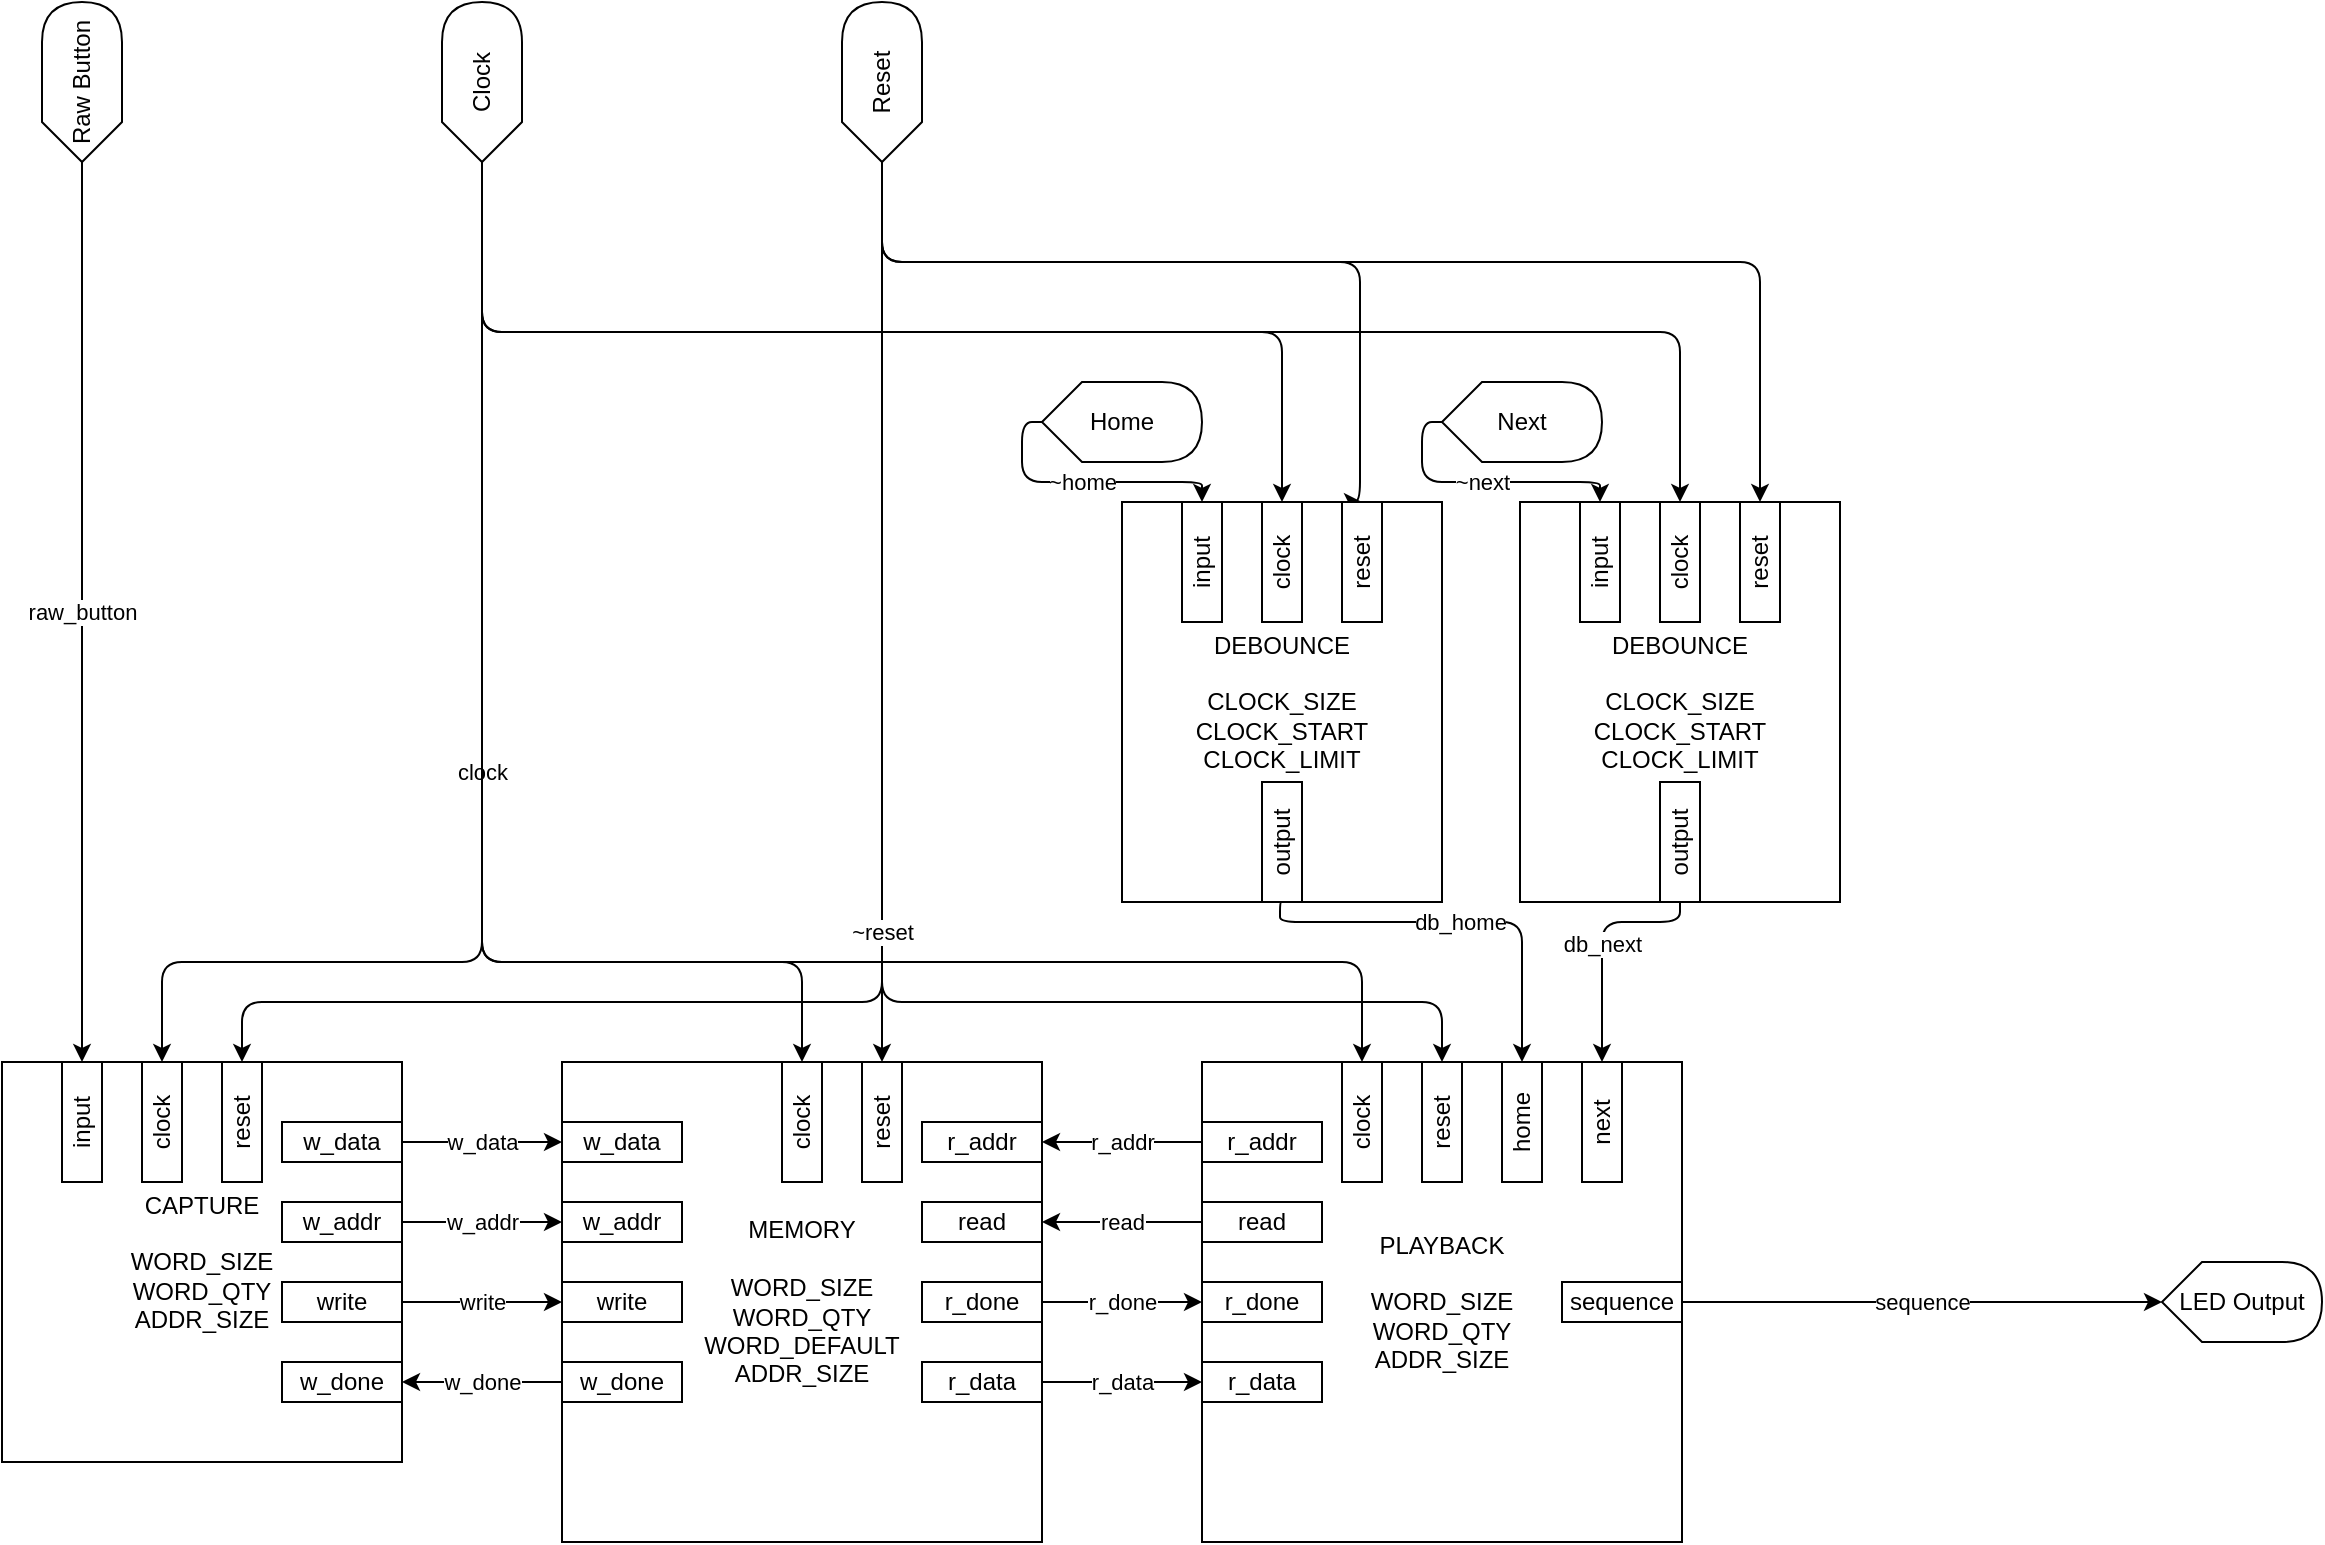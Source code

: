 <mxfile>
    <diagram id="GS0lisL1QosfMukyLwxi" name="Page-1">
        <mxGraphModel dx="1176" dy="787" grid="1" gridSize="10" guides="1" tooltips="1" connect="1" arrows="1" fold="1" page="0" pageScale="1" pageWidth="1400" pageHeight="850" math="0" shadow="0">
            <root>
                <mxCell id="0"/>
                <mxCell id="1" parent="0"/>
                <mxCell id="44" value="w_data" style="edgeStyle=none;html=1;exitX=1;exitY=0.5;exitDx=0;exitDy=0;entryX=0;entryY=0.5;entryDx=0;entryDy=0;" parent="1" source="13" target="26" edge="1">
                    <mxGeometry relative="1" as="geometry"/>
                </mxCell>
                <mxCell id="45" value="w_addr" style="edgeStyle=none;html=1;exitX=1;exitY=0.5;exitDx=0;exitDy=0;entryX=0;entryY=0.5;entryDx=0;entryDy=0;" parent="1" source="12" target="25" edge="1">
                    <mxGeometry relative="1" as="geometry"/>
                </mxCell>
                <mxCell id="46" value="write" style="edgeStyle=none;html=1;exitX=1;exitY=0.5;exitDx=0;exitDy=0;entryX=0;entryY=0.5;entryDx=0;entryDy=0;" parent="1" source="14" target="27" edge="1">
                    <mxGeometry relative="1" as="geometry"/>
                </mxCell>
                <mxCell id="47" value="w_done" style="edgeStyle=none;html=1;exitX=0;exitY=0.5;exitDx=0;exitDy=0;entryX=1;entryY=0.5;entryDx=0;entryDy=0;" parent="1" source="28" target="15" edge="1">
                    <mxGeometry relative="1" as="geometry"/>
                </mxCell>
                <mxCell id="48" value="r_addr" style="edgeStyle=none;html=1;exitX=0;exitY=0.5;exitDx=0;exitDy=0;entryX=1;entryY=0.5;entryDx=0;entryDy=0;" parent="1" source="7" target="21" edge="1">
                    <mxGeometry relative="1" as="geometry"/>
                </mxCell>
                <mxCell id="49" value="read" style="edgeStyle=none;html=1;exitX=0;exitY=0.5;exitDx=0;exitDy=0;entryX=1;entryY=0.5;entryDx=0;entryDy=0;" parent="1" source="9" target="23" edge="1">
                    <mxGeometry relative="1" as="geometry"/>
                </mxCell>
                <mxCell id="50" value="r_done" style="edgeStyle=none;html=1;exitX=1;exitY=0.5;exitDx=0;exitDy=0;entryX=0;entryY=0.5;entryDx=0;entryDy=0;" parent="1" source="24" target="10" edge="1">
                    <mxGeometry relative="1" as="geometry">
                        <mxPoint x="660" y="670" as="targetPoint"/>
                    </mxGeometry>
                </mxCell>
                <mxCell id="51" value="r_data" style="edgeStyle=none;html=1;exitX=1;exitY=0.5;exitDx=0;exitDy=0;entryX=0;entryY=0.5;entryDx=0;entryDy=0;" parent="1" source="22" target="8" edge="1">
                    <mxGeometry relative="1" as="geometry"/>
                </mxCell>
                <mxCell id="85" style="edgeStyle=orthogonalEdgeStyle;html=1;exitX=0;exitY=0.5;exitDx=0;exitDy=0;exitPerimeter=0;entryX=1;entryY=0.5;entryDx=0;entryDy=0;" parent="1" source="71" target="58" edge="1">
                    <mxGeometry relative="1" as="geometry">
                        <Array as="points">
                            <mxPoint x="520" y="530"/>
                            <mxPoint x="800" y="530"/>
                        </Array>
                    </mxGeometry>
                </mxCell>
                <mxCell id="87" style="edgeStyle=orthogonalEdgeStyle;html=1;exitX=0;exitY=0.5;exitDx=0;exitDy=0;exitPerimeter=0;entryX=1;entryY=0.5;entryDx=0;entryDy=0;" parent="1" source="71" target="17" edge="1">
                    <mxGeometry relative="1" as="geometry">
                        <Array as="points">
                            <mxPoint x="520" y="360"/>
                            <mxPoint x="520" y="360"/>
                        </Array>
                    </mxGeometry>
                </mxCell>
                <mxCell id="88" value="~reset" style="edgeStyle=orthogonalEdgeStyle;html=1;exitX=0;exitY=0.5;exitDx=0;exitDy=0;exitPerimeter=0;" parent="1" source="71" edge="1">
                    <mxGeometry relative="1" as="geometry">
                        <mxPoint x="200.0" y="560" as="targetPoint"/>
                        <Array as="points">
                            <mxPoint x="520" y="530"/>
                            <mxPoint x="200" y="530"/>
                        </Array>
                    </mxGeometry>
                </mxCell>
                <mxCell id="89" style="edgeStyle=orthogonalEdgeStyle;html=1;exitX=0;exitY=0.5;exitDx=0;exitDy=0;exitPerimeter=0;entryX=1;entryY=0.5;entryDx=0;entryDy=0;" parent="1" source="71" target="68" edge="1">
                    <mxGeometry relative="1" as="geometry">
                        <Array as="points">
                            <mxPoint x="520" y="160"/>
                            <mxPoint x="759" y="160"/>
                        </Array>
                    </mxGeometry>
                </mxCell>
                <mxCell id="90" style="edgeStyle=orthogonalEdgeStyle;html=1;exitX=0;exitY=0.5;exitDx=0;exitDy=0;exitPerimeter=0;entryX=1;entryY=0.5;entryDx=0;entryDy=0;" parent="1" source="71" target="54" edge="1">
                    <mxGeometry relative="1" as="geometry">
                        <Array as="points">
                            <mxPoint x="520" y="160"/>
                            <mxPoint x="959" y="160"/>
                        </Array>
                    </mxGeometry>
                </mxCell>
                <mxCell id="71" value="Reset" style="shape=display;whiteSpace=wrap;html=1;rotation=-90;" parent="1" vertex="1">
                    <mxGeometry x="480" y="50" width="80" height="40" as="geometry"/>
                </mxCell>
                <mxCell id="84" value="~home" style="edgeStyle=orthogonalEdgeStyle;html=1;exitX=0;exitY=0.5;exitDx=0;exitDy=0;exitPerimeter=0;entryX=1;entryY=0.5;entryDx=0;entryDy=0;" parent="1" source="78" target="69" edge="1">
                    <mxGeometry relative="1" as="geometry"/>
                </mxCell>
                <mxCell id="78" value="Home" style="shape=display;whiteSpace=wrap;html=1;rotation=0;" parent="1" vertex="1">
                    <mxGeometry x="600" y="220" width="80" height="40" as="geometry"/>
                </mxCell>
                <mxCell id="83" value="~next" style="edgeStyle=orthogonalEdgeStyle;html=1;exitX=0;exitY=0.5;exitDx=0;exitDy=0;exitPerimeter=0;entryX=1;entryY=0.5;entryDx=0;entryDy=0;" parent="1" source="79" target="55" edge="1">
                    <mxGeometry relative="1" as="geometry"/>
                </mxCell>
                <mxCell id="79" value="Next" style="shape=display;whiteSpace=wrap;html=1;rotation=0;" parent="1" vertex="1">
                    <mxGeometry x="800" y="220" width="80" height="40" as="geometry"/>
                </mxCell>
                <mxCell id="81" value="db_home" style="edgeStyle=orthogonalEdgeStyle;html=1;exitX=0;exitY=0.5;exitDx=0;exitDy=0;entryX=1;entryY=0.5;entryDx=0;entryDy=0;" parent="1" source="70" target="62" edge="1">
                    <mxGeometry relative="1" as="geometry">
                        <Array as="points">
                            <mxPoint x="719" y="480"/>
                            <mxPoint x="719" y="490"/>
                            <mxPoint x="840" y="490"/>
                        </Array>
                    </mxGeometry>
                </mxCell>
                <mxCell id="82" value="db_next" style="edgeStyle=orthogonalEdgeStyle;html=1;exitX=0;exitY=0.5;exitDx=0;exitDy=0;entryX=1;entryY=0.5;entryDx=0;entryDy=0;" parent="1" source="56" target="63" edge="1">
                    <mxGeometry relative="1" as="geometry">
                        <Array as="points">
                            <mxPoint x="919" y="490"/>
                            <mxPoint x="880" y="490"/>
                        </Array>
                    </mxGeometry>
                </mxCell>
                <mxCell id="92" style="edgeStyle=orthogonalEdgeStyle;html=1;exitX=0;exitY=0.5;exitDx=0;exitDy=0;exitPerimeter=0;" parent="1" source="91" edge="1">
                    <mxGeometry relative="1" as="geometry">
                        <mxPoint x="160" y="560" as="targetPoint"/>
                        <Array as="points">
                            <mxPoint x="320" y="510"/>
                            <mxPoint x="160" y="510"/>
                        </Array>
                    </mxGeometry>
                </mxCell>
                <mxCell id="93" value="clock" style="edgeStyle=orthogonalEdgeStyle;html=1;exitX=0;exitY=0.5;exitDx=0;exitDy=0;exitPerimeter=0;entryX=1;entryY=0.5;entryDx=0;entryDy=0;" parent="1" source="91" target="16" edge="1">
                    <mxGeometry relative="1" as="geometry">
                        <Array as="points">
                            <mxPoint x="320" y="510"/>
                            <mxPoint x="480" y="510"/>
                        </Array>
                    </mxGeometry>
                </mxCell>
                <mxCell id="94" style="edgeStyle=orthogonalEdgeStyle;html=1;exitX=0;exitY=0.5;exitDx=0;exitDy=0;exitPerimeter=0;entryX=1;entryY=0.5;entryDx=0;entryDy=0;" parent="1" source="91" target="67" edge="1">
                    <mxGeometry relative="1" as="geometry"/>
                </mxCell>
                <mxCell id="95" style="edgeStyle=orthogonalEdgeStyle;html=1;exitX=0;exitY=0.5;exitDx=0;exitDy=0;exitPerimeter=0;entryX=1;entryY=0.5;entryDx=0;entryDy=0;" parent="1" source="91" target="53" edge="1">
                    <mxGeometry relative="1" as="geometry"/>
                </mxCell>
                <mxCell id="106" style="edgeStyle=orthogonalEdgeStyle;html=1;exitX=0;exitY=0.5;exitDx=0;exitDy=0;exitPerimeter=0;entryX=1;entryY=0.5;entryDx=0;entryDy=0;" parent="1" source="91" target="57" edge="1">
                    <mxGeometry relative="1" as="geometry">
                        <Array as="points">
                            <mxPoint x="320" y="510"/>
                            <mxPoint x="760" y="510"/>
                        </Array>
                    </mxGeometry>
                </mxCell>
                <mxCell id="91" value="Clock" style="shape=display;whiteSpace=wrap;html=1;rotation=-90;" parent="1" vertex="1">
                    <mxGeometry x="280" y="50" width="80" height="40" as="geometry"/>
                </mxCell>
                <mxCell id="97" value="raw_button" style="edgeStyle=orthogonalEdgeStyle;html=1;exitX=0;exitY=0.5;exitDx=0;exitDy=0;exitPerimeter=0;entryX=1;entryY=0.5;entryDx=0;entryDy=0;" parent="1" source="96" target="61" edge="1">
                    <mxGeometry relative="1" as="geometry"/>
                </mxCell>
                <mxCell id="96" value="Raw Button" style="shape=display;whiteSpace=wrap;html=1;rotation=-90;" parent="1" vertex="1">
                    <mxGeometry x="80" y="50" width="80" height="40" as="geometry"/>
                </mxCell>
                <mxCell id="98" value="LED Output" style="shape=display;whiteSpace=wrap;html=1;rotation=0;" parent="1" vertex="1">
                    <mxGeometry x="1160" y="660" width="80" height="40" as="geometry"/>
                </mxCell>
                <mxCell id="100" value="sequence" style="edgeStyle=orthogonalEdgeStyle;html=1;exitX=1;exitY=0.5;exitDx=0;exitDy=0;entryX=0;entryY=0.5;entryDx=0;entryDy=0;entryPerimeter=0;" parent="1" source="99" target="98" edge="1">
                    <mxGeometry relative="1" as="geometry"/>
                </mxCell>
                <mxCell id="101" value="" style="group" parent="1" vertex="1" connectable="0">
                    <mxGeometry x="680" y="560" width="240" height="240" as="geometry"/>
                </mxCell>
                <mxCell id="6" value="PLAYBACK&lt;br&gt;&lt;br&gt;WORD_SIZE&lt;br&gt;WORD_QTY&lt;br&gt;ADDR_SIZE" style="whiteSpace=wrap;html=1;aspect=fixed;align=center;verticalAlign=middle;" parent="101" vertex="1">
                    <mxGeometry width="240" height="240" as="geometry"/>
                </mxCell>
                <mxCell id="7" value="r_addr" style="rounded=0;whiteSpace=wrap;html=1;" parent="101" vertex="1">
                    <mxGeometry y="30" width="60" height="20" as="geometry"/>
                </mxCell>
                <mxCell id="8" value="r_data" style="rounded=0;whiteSpace=wrap;html=1;" parent="101" vertex="1">
                    <mxGeometry y="150" width="60" height="20" as="geometry"/>
                </mxCell>
                <mxCell id="9" value="read" style="rounded=0;whiteSpace=wrap;html=1;" parent="101" vertex="1">
                    <mxGeometry y="70" width="60" height="20" as="geometry"/>
                </mxCell>
                <mxCell id="10" value="r_done" style="rounded=0;whiteSpace=wrap;html=1;" parent="101" vertex="1">
                    <mxGeometry y="110" width="60" height="20" as="geometry"/>
                </mxCell>
                <mxCell id="57" value="clock" style="rounded=0;whiteSpace=wrap;html=1;rotation=-90;" parent="101" vertex="1">
                    <mxGeometry x="50" y="20" width="60" height="20" as="geometry"/>
                </mxCell>
                <mxCell id="58" value="reset" style="rounded=0;whiteSpace=wrap;html=1;rotation=-90;" parent="101" vertex="1">
                    <mxGeometry x="90" y="20" width="60" height="20" as="geometry"/>
                </mxCell>
                <mxCell id="62" value="home" style="rounded=0;whiteSpace=wrap;html=1;rotation=-90;" parent="101" vertex="1">
                    <mxGeometry x="130" y="20" width="60" height="20" as="geometry"/>
                </mxCell>
                <mxCell id="63" value="next" style="rounded=0;whiteSpace=wrap;html=1;rotation=-90;" parent="101" vertex="1">
                    <mxGeometry x="170" y="20" width="60" height="20" as="geometry"/>
                </mxCell>
                <mxCell id="99" value="sequence" style="rounded=0;whiteSpace=wrap;html=1;" parent="101" vertex="1">
                    <mxGeometry x="180" y="110" width="60" height="20" as="geometry"/>
                </mxCell>
                <mxCell id="102" value="" style="group" parent="1" vertex="1" connectable="0">
                    <mxGeometry x="360" y="560" width="240" height="240" as="geometry"/>
                </mxCell>
                <mxCell id="2" value="MEMORY&lt;br&gt;&lt;br&gt;WORD_SIZE&lt;br&gt;WORD_QTY&lt;br&gt;WORD_DEFAULT&lt;br&gt;ADDR_SIZE" style="whiteSpace=wrap;html=1;aspect=fixed;align=center;verticalAlign=middle;points=[[0,0,0,0,0],[0,0.25,0,0,0],[0,0.5,0,0,0],[0,0.75,0,0,0],[0,1,0,0,0],[0.25,0,0,0,0],[0.25,1,0,0,0],[0.5,0,0,0,0],[0.5,1,0,0,0],[0.75,0,0,0,0],[0.75,1,0,0,0],[1,0,0,0,0],[1,0.25,0,0,0],[1,0.5,0,0,0],[1,0.75,0,0,0],[1,1,0,0,0]];container=0;" parent="102" vertex="1">
                    <mxGeometry width="240" height="240" as="geometry"/>
                </mxCell>
                <mxCell id="16" value="clock" style="rounded=0;whiteSpace=wrap;html=1;rotation=-90;container=0;" parent="102" vertex="1">
                    <mxGeometry x="90" y="20" width="60" height="20" as="geometry"/>
                </mxCell>
                <mxCell id="17" value="reset" style="rounded=0;whiteSpace=wrap;html=1;rotation=-90;container=0;" parent="102" vertex="1">
                    <mxGeometry x="130" y="20" width="60" height="20" as="geometry"/>
                </mxCell>
                <mxCell id="21" value="r_addr" style="rounded=0;whiteSpace=wrap;html=1;container=0;" parent="102" vertex="1">
                    <mxGeometry x="180" y="30" width="60" height="20" as="geometry"/>
                </mxCell>
                <mxCell id="22" value="r_data" style="rounded=0;whiteSpace=wrap;html=1;container=0;" parent="102" vertex="1">
                    <mxGeometry x="180" y="150" width="60" height="20" as="geometry"/>
                </mxCell>
                <mxCell id="23" value="read" style="rounded=0;whiteSpace=wrap;html=1;container=0;" parent="102" vertex="1">
                    <mxGeometry x="180" y="70" width="60" height="20" as="geometry"/>
                </mxCell>
                <mxCell id="24" value="r_done" style="rounded=0;whiteSpace=wrap;html=1;container=0;" parent="102" vertex="1">
                    <mxGeometry x="180" y="110" width="60" height="20" as="geometry"/>
                </mxCell>
                <mxCell id="25" value="w_addr" style="rounded=0;whiteSpace=wrap;html=1;container=0;" parent="102" vertex="1">
                    <mxGeometry y="70" width="60" height="20" as="geometry"/>
                </mxCell>
                <mxCell id="26" value="w_data" style="rounded=0;whiteSpace=wrap;html=1;container=0;" parent="102" vertex="1">
                    <mxGeometry y="30" width="60" height="20" as="geometry"/>
                </mxCell>
                <mxCell id="27" value="write" style="rounded=0;whiteSpace=wrap;html=1;container=0;" parent="102" vertex="1">
                    <mxGeometry y="110" width="60" height="20" as="geometry"/>
                </mxCell>
                <mxCell id="28" value="w_done" style="rounded=0;whiteSpace=wrap;html=1;container=0;" parent="102" vertex="1">
                    <mxGeometry y="150" width="60" height="20" as="geometry"/>
                </mxCell>
                <mxCell id="103" value="" style="group" parent="1" vertex="1" connectable="0">
                    <mxGeometry x="80" y="560" width="200" height="200" as="geometry"/>
                </mxCell>
                <mxCell id="5" value="CAPTURE&lt;br&gt;&lt;br&gt;WORD_SIZE&lt;br&gt;WORD_QTY&lt;br&gt;ADDR_SIZE" style="whiteSpace=wrap;html=1;aspect=fixed;align=center;verticalAlign=middle;points=[[0,0,0,0,0],[0,0.25,0,0,0],[0,0.5,0,0,0],[0,0.75,0,0,0],[0,1,0,0,0],[0.25,0,0,0,0],[0.25,1,0,0,0],[0.5,0,0,0,0],[0.5,1,0,0,0],[0.75,0,0,0,0],[0.75,1,0,0,0],[1,0,0,0,0],[1,0.18,0,0,0],[1,0.34,0,0,0],[1,0.5,0,0,0],[1,0.66,0,0,0],[1,0.83,0,0,0],[1,1,0,0,0]];container=0;" parent="103" vertex="1">
                    <mxGeometry width="200" height="200" as="geometry"/>
                </mxCell>
                <mxCell id="12" value="w_addr" style="rounded=0;whiteSpace=wrap;html=1;container=0;" parent="103" vertex="1">
                    <mxGeometry x="140" y="70" width="60" height="20" as="geometry"/>
                </mxCell>
                <mxCell id="13" value="w_data" style="rounded=0;whiteSpace=wrap;html=1;container=0;" parent="103" vertex="1">
                    <mxGeometry x="140" y="30" width="60" height="20" as="geometry"/>
                </mxCell>
                <mxCell id="14" value="write" style="rounded=0;whiteSpace=wrap;html=1;container=0;" parent="103" vertex="1">
                    <mxGeometry x="140" y="110" width="60" height="20" as="geometry"/>
                </mxCell>
                <mxCell id="15" value="w_done" style="rounded=0;whiteSpace=wrap;html=1;container=0;" parent="103" vertex="1">
                    <mxGeometry x="140" y="150" width="60" height="20" as="geometry"/>
                </mxCell>
                <mxCell id="59" value="clock" style="rounded=0;whiteSpace=wrap;html=1;rotation=-90;container=0;" parent="103" vertex="1">
                    <mxGeometry x="50" y="20" width="60" height="20" as="geometry"/>
                </mxCell>
                <mxCell id="60" value="reset" style="rounded=0;whiteSpace=wrap;html=1;rotation=-90;container=0;" parent="103" vertex="1">
                    <mxGeometry x="90" y="20" width="60" height="20" as="geometry"/>
                </mxCell>
                <mxCell id="61" value="input" style="rounded=0;whiteSpace=wrap;html=1;rotation=-90;container=0;" parent="103" vertex="1">
                    <mxGeometry x="10" y="20" width="60" height="20" as="geometry"/>
                </mxCell>
                <mxCell id="104" value="" style="group" parent="1" vertex="1" connectable="0">
                    <mxGeometry x="839" y="280" width="160" height="200" as="geometry"/>
                </mxCell>
                <mxCell id="52" value="DEBOUNCE&lt;br&gt;&lt;br&gt;CLOCK_SIZE&lt;br&gt;CLOCK_START&lt;br&gt;CLOCK_LIMIT" style="whiteSpace=wrap;html=1;movable=1;resizable=1;rotatable=1;deletable=1;editable=1;connectable=1;container=0;" parent="104" vertex="1">
                    <mxGeometry width="160" height="200" as="geometry"/>
                </mxCell>
                <mxCell id="53" value="clock" style="rounded=0;whiteSpace=wrap;html=1;rotation=-90;container=0;" parent="104" vertex="1">
                    <mxGeometry x="50" y="20" width="60" height="20" as="geometry"/>
                </mxCell>
                <mxCell id="54" value="reset" style="rounded=0;whiteSpace=wrap;html=1;rotation=-90;container=0;" parent="104" vertex="1">
                    <mxGeometry x="90" y="20" width="60" height="20" as="geometry"/>
                </mxCell>
                <mxCell id="55" value="input" style="rounded=0;whiteSpace=wrap;html=1;rotation=-90;container=0;" parent="104" vertex="1">
                    <mxGeometry x="10" y="20" width="60" height="20" as="geometry"/>
                </mxCell>
                <mxCell id="56" value="output" style="rounded=0;whiteSpace=wrap;html=1;rotation=-90;container=0;" parent="104" vertex="1">
                    <mxGeometry x="50" y="160" width="60" height="20" as="geometry"/>
                </mxCell>
                <mxCell id="105" value="" style="group" parent="1" vertex="1" connectable="0">
                    <mxGeometry x="640" y="280" width="160" height="200" as="geometry"/>
                </mxCell>
                <mxCell id="66" value="DEBOUNCE&lt;br&gt;&lt;br&gt;CLOCK_SIZE&lt;br&gt;CLOCK_START&lt;br&gt;CLOCK_LIMIT" style="whiteSpace=wrap;html=1;movable=1;resizable=1;rotatable=1;deletable=1;editable=1;connectable=1;container=0;" parent="105" vertex="1">
                    <mxGeometry width="160" height="200" as="geometry"/>
                </mxCell>
                <mxCell id="67" value="clock" style="rounded=0;whiteSpace=wrap;html=1;rotation=-90;container=0;" parent="105" vertex="1">
                    <mxGeometry x="50" y="20" width="60" height="20" as="geometry"/>
                </mxCell>
                <mxCell id="68" value="reset" style="rounded=0;whiteSpace=wrap;html=1;rotation=-90;container=0;" parent="105" vertex="1">
                    <mxGeometry x="90" y="20" width="60" height="20" as="geometry"/>
                </mxCell>
                <mxCell id="69" value="input" style="rounded=0;whiteSpace=wrap;html=1;rotation=-90;container=0;" parent="105" vertex="1">
                    <mxGeometry x="10" y="20" width="60" height="20" as="geometry"/>
                </mxCell>
                <mxCell id="70" value="output" style="rounded=0;whiteSpace=wrap;html=1;rotation=-90;container=0;" parent="105" vertex="1">
                    <mxGeometry x="50" y="160" width="60" height="20" as="geometry"/>
                </mxCell>
            </root>
        </mxGraphModel>
    </diagram>
</mxfile>